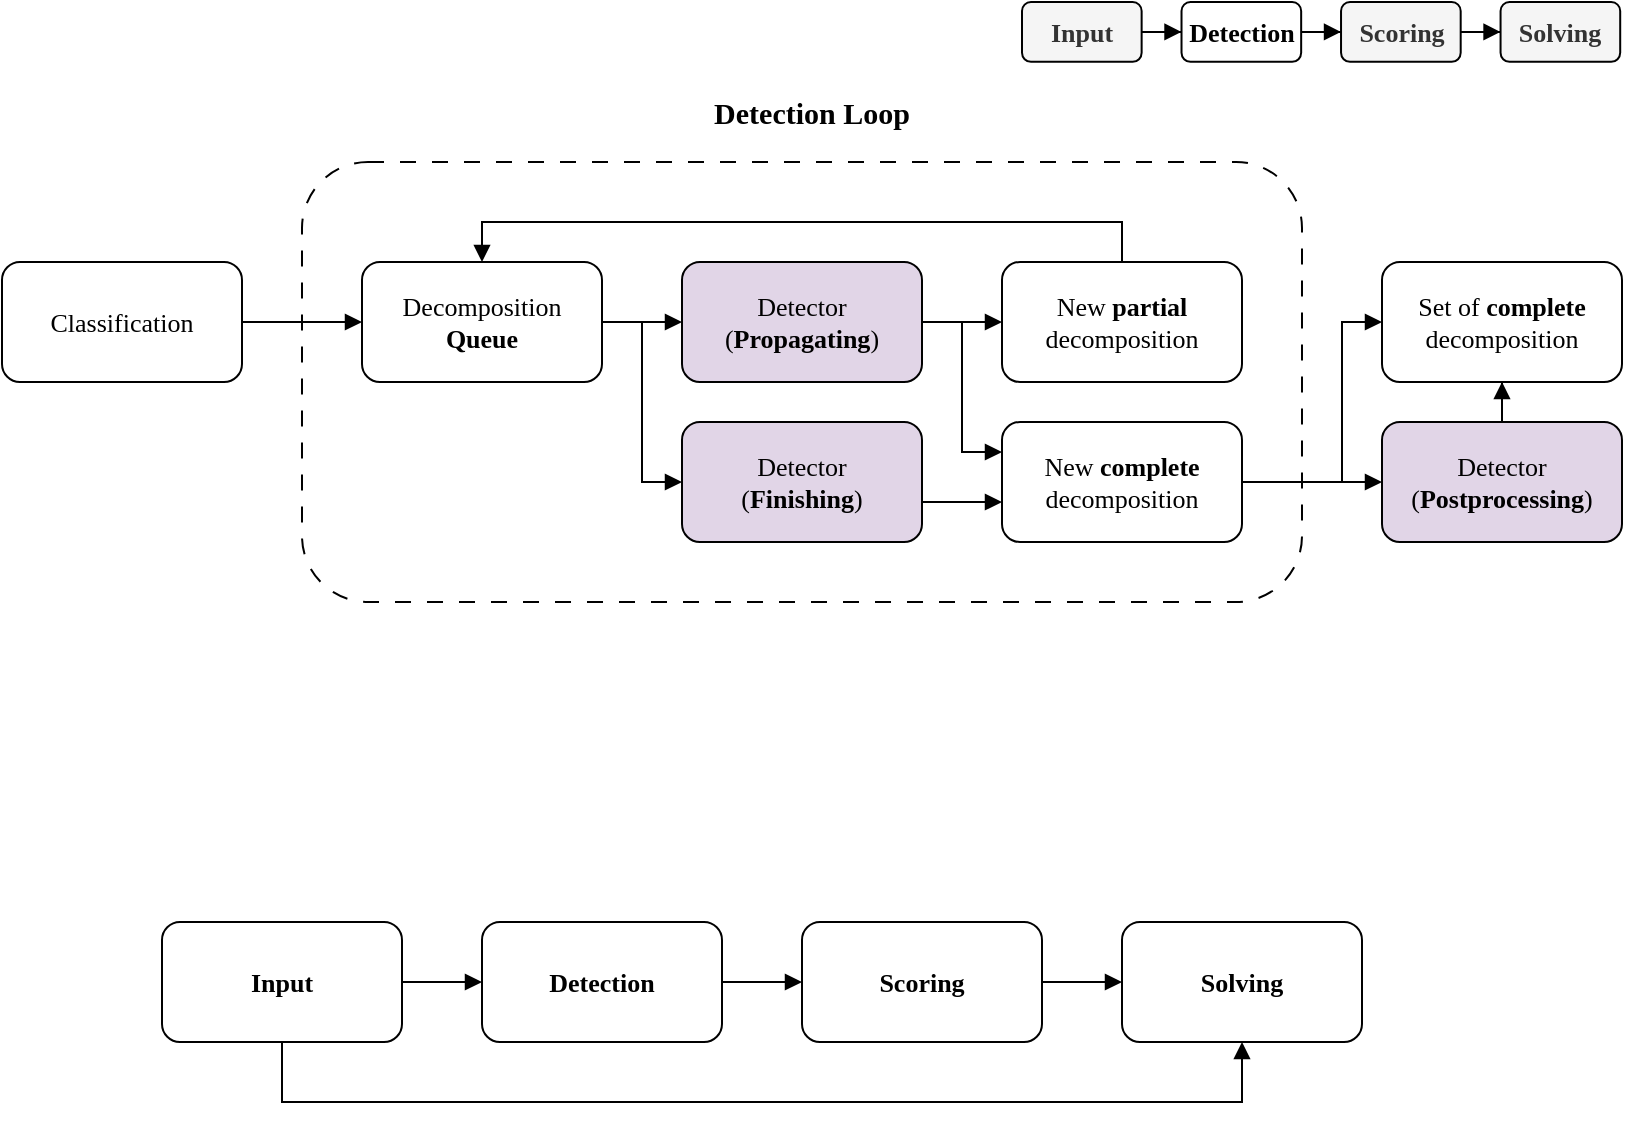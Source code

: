 <mxfile version="28.0.5">
  <diagram name="Page-1" id="HUGI8PEQzNp48h3RCF5I">
    <mxGraphModel dx="1571" dy="920" grid="1" gridSize="10" guides="1" tooltips="1" connect="1" arrows="1" fold="1" page="1" pageScale="1" pageWidth="1169" pageHeight="827" math="1" shadow="0">
      <root>
        <mxCell id="0" />
        <mxCell id="1" parent="0" />
        <mxCell id="9iNXgWGHe6VPNmCk8Jzq-18" value="" style="rounded=1;whiteSpace=wrap;html=1;fontFamily=Helvetica;fontSize=11;fontColor=default;labelBackgroundColor=default;strokeColor=default;fillColor=none;dashed=1;dashPattern=8 8;" vertex="1" parent="1">
          <mxGeometry x="180" y="150" width="500" height="220" as="geometry" />
        </mxCell>
        <mxCell id="9iNXgWGHe6VPNmCk8Jzq-9" style="edgeStyle=orthogonalEdgeStyle;shape=connector;rounded=0;orthogonalLoop=1;jettySize=auto;html=1;exitX=1;exitY=0.5;exitDx=0;exitDy=0;entryX=0;entryY=0.5;entryDx=0;entryDy=0;strokeColor=default;align=center;verticalAlign=middle;fontFamily=Helvetica;fontSize=11;fontColor=default;labelBackgroundColor=default;endArrow=block;endFill=1;" edge="1" parent="1" source="9iNXgWGHe6VPNmCk8Jzq-2" target="9iNXgWGHe6VPNmCk8Jzq-8">
          <mxGeometry relative="1" as="geometry" />
        </mxCell>
        <mxCell id="9iNXgWGHe6VPNmCk8Jzq-12" style="edgeStyle=orthogonalEdgeStyle;shape=connector;rounded=0;orthogonalLoop=1;jettySize=auto;html=1;exitX=1;exitY=0.5;exitDx=0;exitDy=0;entryX=0;entryY=0.25;entryDx=0;entryDy=0;strokeColor=default;align=center;verticalAlign=middle;fontFamily=Helvetica;fontSize=11;fontColor=default;labelBackgroundColor=default;endArrow=block;endFill=1;" edge="1" parent="1" source="9iNXgWGHe6VPNmCk8Jzq-2" target="9iNXgWGHe6VPNmCk8Jzq-10">
          <mxGeometry relative="1" as="geometry" />
        </mxCell>
        <mxCell id="9iNXgWGHe6VPNmCk8Jzq-2" value="Detector&lt;div&gt;(&lt;b&gt;Propagating&lt;/b&gt;)&lt;/div&gt;" style="rounded=1;whiteSpace=wrap;html=1;fontFamily=Times New Roman;fontSize=13;fillColor=#e1d5e7;strokeColor=default;" vertex="1" parent="1">
          <mxGeometry x="370" y="200" width="120" height="60" as="geometry" />
        </mxCell>
        <mxCell id="9iNXgWGHe6VPNmCk8Jzq-11" style="edgeStyle=orthogonalEdgeStyle;shape=connector;rounded=0;orthogonalLoop=1;jettySize=auto;html=1;exitX=1;exitY=0.5;exitDx=0;exitDy=0;entryX=0;entryY=0.5;entryDx=0;entryDy=0;strokeColor=default;align=center;verticalAlign=middle;fontFamily=Helvetica;fontSize=11;fontColor=default;labelBackgroundColor=default;endArrow=block;endFill=1;" edge="1" parent="1">
          <mxGeometry relative="1" as="geometry">
            <mxPoint x="490" y="320" as="sourcePoint" />
            <mxPoint x="530" y="320" as="targetPoint" />
            <Array as="points">
              <mxPoint x="511" y="320" />
              <mxPoint x="511" y="320" />
            </Array>
          </mxGeometry>
        </mxCell>
        <mxCell id="9iNXgWGHe6VPNmCk8Jzq-3" value="Detector&lt;div&gt;(&lt;b&gt;Finishing&lt;/b&gt;)&lt;/div&gt;" style="rounded=1;whiteSpace=wrap;html=1;fontFamily=Times New Roman;fontSize=13;fillColor=#e1d5e7;strokeColor=default;" vertex="1" parent="1">
          <mxGeometry x="370" y="280" width="120" height="60" as="geometry" />
        </mxCell>
        <mxCell id="9iNXgWGHe6VPNmCk8Jzq-34" style="edgeStyle=orthogonalEdgeStyle;shape=connector;rounded=0;orthogonalLoop=1;jettySize=auto;html=1;exitX=0.5;exitY=0;exitDx=0;exitDy=0;entryX=0.5;entryY=0;entryDx=0;entryDy=0;strokeColor=default;align=center;verticalAlign=middle;fontFamily=Helvetica;fontSize=11;fontColor=default;labelBackgroundColor=default;endArrow=block;endFill=1;" edge="1" parent="1" source="9iNXgWGHe6VPNmCk8Jzq-8" target="9iNXgWGHe6VPNmCk8Jzq-29">
          <mxGeometry relative="1" as="geometry" />
        </mxCell>
        <mxCell id="9iNXgWGHe6VPNmCk8Jzq-8" value="New &lt;b&gt;partial&lt;/b&gt;&lt;div&gt;decomposition&lt;/div&gt;" style="rounded=1;whiteSpace=wrap;html=1;fontFamily=Times New Roman;fontSize=13;" vertex="1" parent="1">
          <mxGeometry x="530" y="200" width="120" height="60" as="geometry" />
        </mxCell>
        <mxCell id="9iNXgWGHe6VPNmCk8Jzq-37" style="edgeStyle=orthogonalEdgeStyle;shape=connector;rounded=0;orthogonalLoop=1;jettySize=auto;html=1;exitX=1;exitY=0.5;exitDx=0;exitDy=0;entryX=0;entryY=0.5;entryDx=0;entryDy=0;strokeColor=default;align=center;verticalAlign=middle;fontFamily=Helvetica;fontSize=11;fontColor=default;labelBackgroundColor=default;endArrow=block;endFill=1;" edge="1" parent="1" source="9iNXgWGHe6VPNmCk8Jzq-10" target="9iNXgWGHe6VPNmCk8Jzq-13">
          <mxGeometry relative="1" as="geometry" />
        </mxCell>
        <mxCell id="9iNXgWGHe6VPNmCk8Jzq-38" style="edgeStyle=orthogonalEdgeStyle;shape=connector;rounded=0;orthogonalLoop=1;jettySize=auto;html=1;exitX=1;exitY=0.5;exitDx=0;exitDy=0;entryX=0;entryY=0.5;entryDx=0;entryDy=0;strokeColor=default;align=center;verticalAlign=middle;fontFamily=Helvetica;fontSize=11;fontColor=default;labelBackgroundColor=default;endArrow=block;endFill=1;" edge="1" parent="1" source="9iNXgWGHe6VPNmCk8Jzq-10" target="9iNXgWGHe6VPNmCk8Jzq-20">
          <mxGeometry relative="1" as="geometry">
            <Array as="points">
              <mxPoint x="700" y="310" />
              <mxPoint x="700" y="230" />
            </Array>
          </mxGeometry>
        </mxCell>
        <mxCell id="9iNXgWGHe6VPNmCk8Jzq-10" value="New &lt;b&gt;complete&lt;/b&gt;&lt;div&gt;decomposition&lt;/div&gt;" style="rounded=1;whiteSpace=wrap;html=1;fontFamily=Times New Roman;fontSize=13;" vertex="1" parent="1">
          <mxGeometry x="530" y="280" width="120" height="60" as="geometry" />
        </mxCell>
        <mxCell id="9iNXgWGHe6VPNmCk8Jzq-39" value="" style="edgeStyle=orthogonalEdgeStyle;shape=connector;rounded=0;orthogonalLoop=1;jettySize=auto;html=1;strokeColor=default;align=center;verticalAlign=middle;fontFamily=Helvetica;fontSize=11;fontColor=default;labelBackgroundColor=default;endArrow=block;endFill=1;" edge="1" parent="1" source="9iNXgWGHe6VPNmCk8Jzq-13" target="9iNXgWGHe6VPNmCk8Jzq-20">
          <mxGeometry relative="1" as="geometry" />
        </mxCell>
        <mxCell id="9iNXgWGHe6VPNmCk8Jzq-13" value="Detector&lt;div&gt;(&lt;b&gt;Postprocessing&lt;/b&gt;)&lt;/div&gt;" style="rounded=1;whiteSpace=wrap;html=1;fontFamily=Times New Roman;fontSize=13;fillColor=#e1d5e7;strokeColor=default;" vertex="1" parent="1">
          <mxGeometry x="720" y="280" width="120" height="60" as="geometry" />
        </mxCell>
        <mxCell id="9iNXgWGHe6VPNmCk8Jzq-19" value="Detection Loop" style="text;html=1;align=center;verticalAlign=middle;whiteSpace=wrap;rounded=0;fontFamily=Times New Roman;fontSize=15;fontColor=default;labelBackgroundColor=default;fontStyle=1" vertex="1" parent="1">
          <mxGeometry x="380" y="110" width="110" height="30" as="geometry" />
        </mxCell>
        <mxCell id="9iNXgWGHe6VPNmCk8Jzq-32" value="" style="edgeStyle=orthogonalEdgeStyle;shape=connector;rounded=0;orthogonalLoop=1;jettySize=auto;html=1;strokeColor=default;align=center;verticalAlign=middle;fontFamily=Helvetica;fontSize=11;fontColor=default;labelBackgroundColor=default;endArrow=block;endFill=1;" edge="1" parent="1" source="9iNXgWGHe6VPNmCk8Jzq-29" target="9iNXgWGHe6VPNmCk8Jzq-2">
          <mxGeometry relative="1" as="geometry" />
        </mxCell>
        <mxCell id="9iNXgWGHe6VPNmCk8Jzq-33" style="edgeStyle=orthogonalEdgeStyle;shape=connector;rounded=0;orthogonalLoop=1;jettySize=auto;html=1;entryX=0;entryY=0.5;entryDx=0;entryDy=0;strokeColor=default;align=center;verticalAlign=middle;fontFamily=Helvetica;fontSize=11;fontColor=default;labelBackgroundColor=default;endArrow=block;endFill=1;" edge="1" parent="1" source="9iNXgWGHe6VPNmCk8Jzq-29" target="9iNXgWGHe6VPNmCk8Jzq-3">
          <mxGeometry relative="1" as="geometry" />
        </mxCell>
        <mxCell id="9iNXgWGHe6VPNmCk8Jzq-29" value="Decomposition&lt;div&gt;&lt;b&gt;Queue&lt;/b&gt;&lt;/div&gt;" style="rounded=1;whiteSpace=wrap;html=1;fontFamily=Times New Roman;fontSize=13;" vertex="1" parent="1">
          <mxGeometry x="210" y="200" width="120" height="60" as="geometry" />
        </mxCell>
        <mxCell id="9iNXgWGHe6VPNmCk8Jzq-20" value="Set of &lt;b&gt;complete&lt;/b&gt;&lt;div&gt;decomposition&lt;/div&gt;" style="rounded=1;whiteSpace=wrap;html=1;fontFamily=Times New Roman;fontSize=13;" vertex="1" parent="1">
          <mxGeometry x="720" y="200" width="120" height="60" as="geometry" />
        </mxCell>
        <mxCell id="9iNXgWGHe6VPNmCk8Jzq-51" value="" style="edgeStyle=orthogonalEdgeStyle;shape=connector;rounded=0;orthogonalLoop=1;jettySize=auto;html=1;strokeColor=default;align=center;verticalAlign=middle;fontFamily=Helvetica;fontSize=11;fontColor=default;labelBackgroundColor=default;endArrow=block;endFill=1;" edge="1" parent="1" source="9iNXgWGHe6VPNmCk8Jzq-48" target="9iNXgWGHe6VPNmCk8Jzq-49">
          <mxGeometry relative="1" as="geometry" />
        </mxCell>
        <mxCell id="9iNXgWGHe6VPNmCk8Jzq-60" style="edgeStyle=orthogonalEdgeStyle;shape=connector;rounded=0;orthogonalLoop=1;jettySize=auto;html=1;exitX=0.5;exitY=1;exitDx=0;exitDy=0;entryX=0.5;entryY=1;entryDx=0;entryDy=0;strokeColor=default;align=center;verticalAlign=middle;fontFamily=Helvetica;fontSize=11;fontColor=default;labelBackgroundColor=default;endArrow=block;endFill=1;" edge="1" parent="1" source="9iNXgWGHe6VPNmCk8Jzq-48" target="9iNXgWGHe6VPNmCk8Jzq-58">
          <mxGeometry relative="1" as="geometry">
            <Array as="points">
              <mxPoint x="170" y="620" />
              <mxPoint x="650" y="620" />
            </Array>
          </mxGeometry>
        </mxCell>
        <mxCell id="9iNXgWGHe6VPNmCk8Jzq-48" value="&lt;font&gt;Input&lt;/font&gt;" style="rounded=1;whiteSpace=wrap;html=1;fontFamily=Times New Roman;fontSize=13;labelBackgroundColor=default;fontStyle=1;" vertex="1" parent="1">
          <mxGeometry x="110" y="530" width="120" height="60" as="geometry" />
        </mxCell>
        <mxCell id="9iNXgWGHe6VPNmCk8Jzq-52" value="" style="edgeStyle=orthogonalEdgeStyle;shape=connector;rounded=0;orthogonalLoop=1;jettySize=auto;html=1;strokeColor=default;align=center;verticalAlign=middle;fontFamily=Helvetica;fontSize=11;fontColor=default;labelBackgroundColor=default;endArrow=block;endFill=1;" edge="1" parent="1" source="9iNXgWGHe6VPNmCk8Jzq-49" target="9iNXgWGHe6VPNmCk8Jzq-50">
          <mxGeometry relative="1" as="geometry" />
        </mxCell>
        <mxCell id="9iNXgWGHe6VPNmCk8Jzq-49" value="&lt;font&gt;Detection&lt;/font&gt;" style="rounded=1;whiteSpace=wrap;html=1;fontFamily=Times New Roman;fontSize=13;labelBackgroundColor=default;fontStyle=1;" vertex="1" parent="1">
          <mxGeometry x="270" y="530" width="120" height="60" as="geometry" />
        </mxCell>
        <mxCell id="9iNXgWGHe6VPNmCk8Jzq-59" value="" style="edgeStyle=orthogonalEdgeStyle;shape=connector;rounded=0;orthogonalLoop=1;jettySize=auto;html=1;strokeColor=default;align=center;verticalAlign=middle;fontFamily=Helvetica;fontSize=11;fontColor=default;labelBackgroundColor=default;endArrow=block;endFill=1;" edge="1" parent="1" source="9iNXgWGHe6VPNmCk8Jzq-50" target="9iNXgWGHe6VPNmCk8Jzq-58">
          <mxGeometry relative="1" as="geometry" />
        </mxCell>
        <mxCell id="9iNXgWGHe6VPNmCk8Jzq-50" value="&lt;font&gt;Scoring&lt;/font&gt;" style="rounded=1;whiteSpace=wrap;html=1;fontFamily=Times New Roman;fontSize=13;labelBackgroundColor=default;fontStyle=1;" vertex="1" parent="1">
          <mxGeometry x="430" y="530" width="120" height="60" as="geometry" />
        </mxCell>
        <mxCell id="9iNXgWGHe6VPNmCk8Jzq-58" value="&lt;font&gt;Solving&lt;/font&gt;" style="rounded=1;whiteSpace=wrap;html=1;fontFamily=Times New Roman;fontSize=13;labelBackgroundColor=default;fontStyle=1;" vertex="1" parent="1">
          <mxGeometry x="590" y="530" width="120" height="60" as="geometry" />
        </mxCell>
        <mxCell id="9iNXgWGHe6VPNmCk8Jzq-74" value="" style="group" vertex="1" connectable="0" parent="1">
          <mxGeometry x="540" y="70" width="299.1" height="29.91" as="geometry" />
        </mxCell>
        <mxCell id="9iNXgWGHe6VPNmCk8Jzq-66" value="" style="edgeStyle=orthogonalEdgeStyle;shape=connector;rounded=0;orthogonalLoop=1;jettySize=auto;html=1;strokeColor=default;align=center;verticalAlign=middle;fontFamily=Helvetica;fontSize=11;fontColor=default;labelBackgroundColor=default;endArrow=block;endFill=1;" edge="1" parent="9iNXgWGHe6VPNmCk8Jzq-74" source="9iNXgWGHe6VPNmCk8Jzq-68" target="9iNXgWGHe6VPNmCk8Jzq-70">
          <mxGeometry relative="1" as="geometry" />
        </mxCell>
        <mxCell id="9iNXgWGHe6VPNmCk8Jzq-68" value="&lt;font&gt;Input&lt;/font&gt;" style="rounded=1;whiteSpace=wrap;html=1;fontFamily=Times New Roman;fontSize=13;labelBackgroundColor=none;fontStyle=1;fillColor=#f5f5f5;fontColor=#333333;strokeColor=default;" vertex="1" parent="9iNXgWGHe6VPNmCk8Jzq-74">
          <mxGeometry width="59.82" height="29.91" as="geometry" />
        </mxCell>
        <mxCell id="9iNXgWGHe6VPNmCk8Jzq-69" value="" style="edgeStyle=orthogonalEdgeStyle;shape=connector;rounded=0;orthogonalLoop=1;jettySize=auto;html=1;strokeColor=default;align=center;verticalAlign=middle;fontFamily=Helvetica;fontSize=11;fontColor=default;labelBackgroundColor=default;endArrow=block;endFill=1;" edge="1" parent="9iNXgWGHe6VPNmCk8Jzq-74" source="9iNXgWGHe6VPNmCk8Jzq-70" target="9iNXgWGHe6VPNmCk8Jzq-72">
          <mxGeometry relative="1" as="geometry" />
        </mxCell>
        <mxCell id="9iNXgWGHe6VPNmCk8Jzq-70" value="&lt;font&gt;Detection&lt;/font&gt;" style="rounded=1;whiteSpace=wrap;html=1;fontFamily=Times New Roman;fontSize=13;labelBackgroundColor=default;fontStyle=1;" vertex="1" parent="9iNXgWGHe6VPNmCk8Jzq-74">
          <mxGeometry x="79.76" width="59.82" height="29.91" as="geometry" />
        </mxCell>
        <mxCell id="9iNXgWGHe6VPNmCk8Jzq-71" value="" style="edgeStyle=orthogonalEdgeStyle;shape=connector;rounded=0;orthogonalLoop=1;jettySize=auto;html=1;strokeColor=default;align=center;verticalAlign=middle;fontFamily=Helvetica;fontSize=11;fontColor=default;labelBackgroundColor=default;endArrow=block;endFill=1;" edge="1" parent="9iNXgWGHe6VPNmCk8Jzq-74" source="9iNXgWGHe6VPNmCk8Jzq-72" target="9iNXgWGHe6VPNmCk8Jzq-73">
          <mxGeometry relative="1" as="geometry" />
        </mxCell>
        <mxCell id="9iNXgWGHe6VPNmCk8Jzq-72" value="&lt;font&gt;Scoring&lt;/font&gt;" style="rounded=1;whiteSpace=wrap;html=1;fontFamily=Times New Roman;fontSize=13;labelBackgroundColor=none;fontStyle=1;strokeColor=default;align=center;verticalAlign=middle;fontColor=#333333;fillColor=#f5f5f5;" vertex="1" parent="9iNXgWGHe6VPNmCk8Jzq-74">
          <mxGeometry x="159.52" width="59.82" height="29.91" as="geometry" />
        </mxCell>
        <mxCell id="9iNXgWGHe6VPNmCk8Jzq-73" value="&lt;font&gt;Solving&lt;/font&gt;" style="rounded=1;whiteSpace=wrap;html=1;fontFamily=Times New Roman;fontSize=13;labelBackgroundColor=none;fontStyle=1;strokeColor=default;align=center;verticalAlign=middle;fontColor=#333333;fillColor=#f5f5f5;" vertex="1" parent="9iNXgWGHe6VPNmCk8Jzq-74">
          <mxGeometry x="239.28" width="59.82" height="29.91" as="geometry" />
        </mxCell>
        <mxCell id="9iNXgWGHe6VPNmCk8Jzq-76" value="" style="edgeStyle=orthogonalEdgeStyle;shape=connector;rounded=0;orthogonalLoop=1;jettySize=auto;html=1;strokeColor=default;align=center;verticalAlign=middle;fontFamily=Helvetica;fontSize=11;fontColor=default;labelBackgroundColor=default;endArrow=block;endFill=1;" edge="1" parent="1" source="9iNXgWGHe6VPNmCk8Jzq-75" target="9iNXgWGHe6VPNmCk8Jzq-29">
          <mxGeometry relative="1" as="geometry" />
        </mxCell>
        <mxCell id="9iNXgWGHe6VPNmCk8Jzq-75" value="Classification" style="rounded=1;whiteSpace=wrap;html=1;fontFamily=Times New Roman;fontSize=13;" vertex="1" parent="1">
          <mxGeometry x="30" y="200" width="120" height="60" as="geometry" />
        </mxCell>
      </root>
    </mxGraphModel>
  </diagram>
</mxfile>

